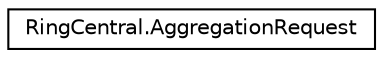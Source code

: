 digraph "Graphical Class Hierarchy"
{
 // LATEX_PDF_SIZE
  edge [fontname="Helvetica",fontsize="10",labelfontname="Helvetica",labelfontsize="10"];
  node [fontname="Helvetica",fontsize="10",shape=record];
  rankdir="LR";
  Node0 [label="RingCentral.AggregationRequest",height=0.2,width=0.4,color="black", fillcolor="white", style="filled",URL="$classRingCentral_1_1AggregationRequest.html",tooltip=" "];
}
